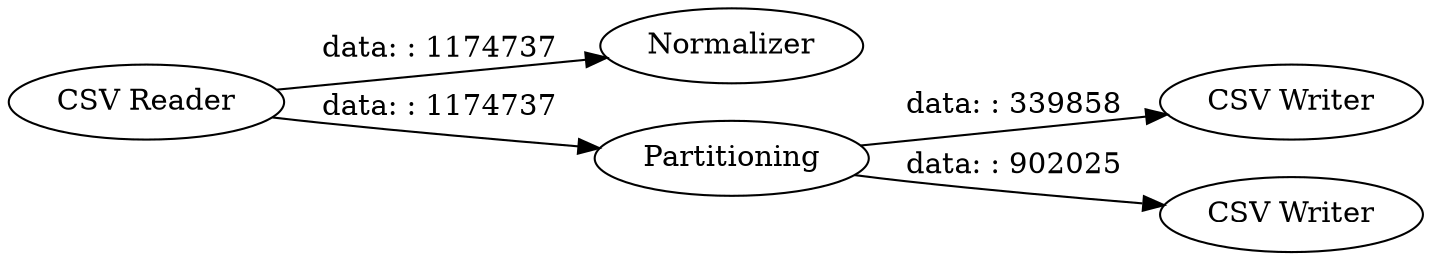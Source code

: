 digraph {
	"3324639821878497697_1" [label="CSV Reader"]
	"3324639821878497697_2" [label=Normalizer]
	"3324639821878497697_3" [label=Partitioning]
	"3324639821878497697_5" [label="CSV Writer"]
	"3324639821878497697_4" [label="CSV Writer"]
	"3324639821878497697_3" -> "3324639821878497697_5" [label="data: : 339858"]
	"3324639821878497697_1" -> "3324639821878497697_3" [label="data: : 1174737"]
	"3324639821878497697_3" -> "3324639821878497697_4" [label="data: : 902025"]
	"3324639821878497697_1" -> "3324639821878497697_2" [label="data: : 1174737"]
	rankdir=LR
}

